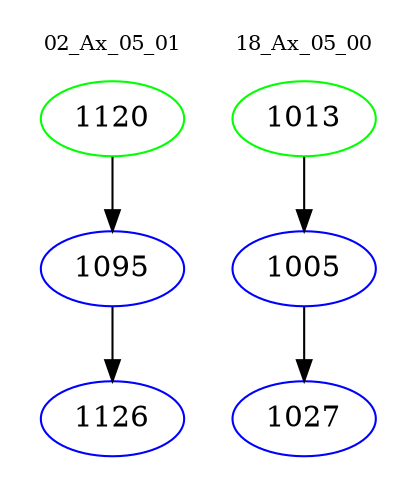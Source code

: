 digraph{
subgraph cluster_0 {
color = white
label = "02_Ax_05_01";
fontsize=10;
T0_1120 [label="1120", color="green"]
T0_1120 -> T0_1095 [color="black"]
T0_1095 [label="1095", color="blue"]
T0_1095 -> T0_1126 [color="black"]
T0_1126 [label="1126", color="blue"]
}
subgraph cluster_1 {
color = white
label = "18_Ax_05_00";
fontsize=10;
T1_1013 [label="1013", color="green"]
T1_1013 -> T1_1005 [color="black"]
T1_1005 [label="1005", color="blue"]
T1_1005 -> T1_1027 [color="black"]
T1_1027 [label="1027", color="blue"]
}
}
